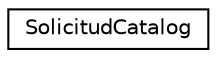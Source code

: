 digraph "Graphical Class Hierarchy"
{
 // INTERACTIVE_SVG=YES
 // LATEX_PDF_SIZE
  edge [fontname="Helvetica",fontsize="10",labelfontname="Helvetica",labelfontsize="10"];
  node [fontname="Helvetica",fontsize="10",shape=record];
  rankdir="LR";
  Node0 [label="SolicitudCatalog",height=0.2,width=0.4,color="black", fillcolor="white", style="filled",URL="$classSolicitudCatalog.html",tooltip=" "];
}
